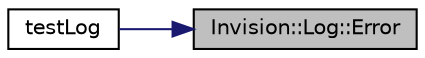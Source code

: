 digraph "Invision::Log::Error"
{
 // LATEX_PDF_SIZE
  edge [fontname="Helvetica",fontsize="10",labelfontname="Helvetica",labelfontsize="10"];
  node [fontname="Helvetica",fontsize="10",shape=record];
  rankdir="RL";
  Node1 [label="Invision::Log::Error",height=0.2,width=0.4,color="black", fillcolor="grey75", style="filled", fontcolor="black",tooltip=" "];
  Node1 -> Node2 [dir="back",color="midnightblue",fontsize="10",style="solid"];
  Node2 [label="testLog",height=0.2,width=0.4,color="black", fillcolor="white", style="filled",URL="$sandbox_console_2main_8cpp.html#ab00d1e55c957b174e8bf90d2cbe5af47",tooltip=" "];
}

